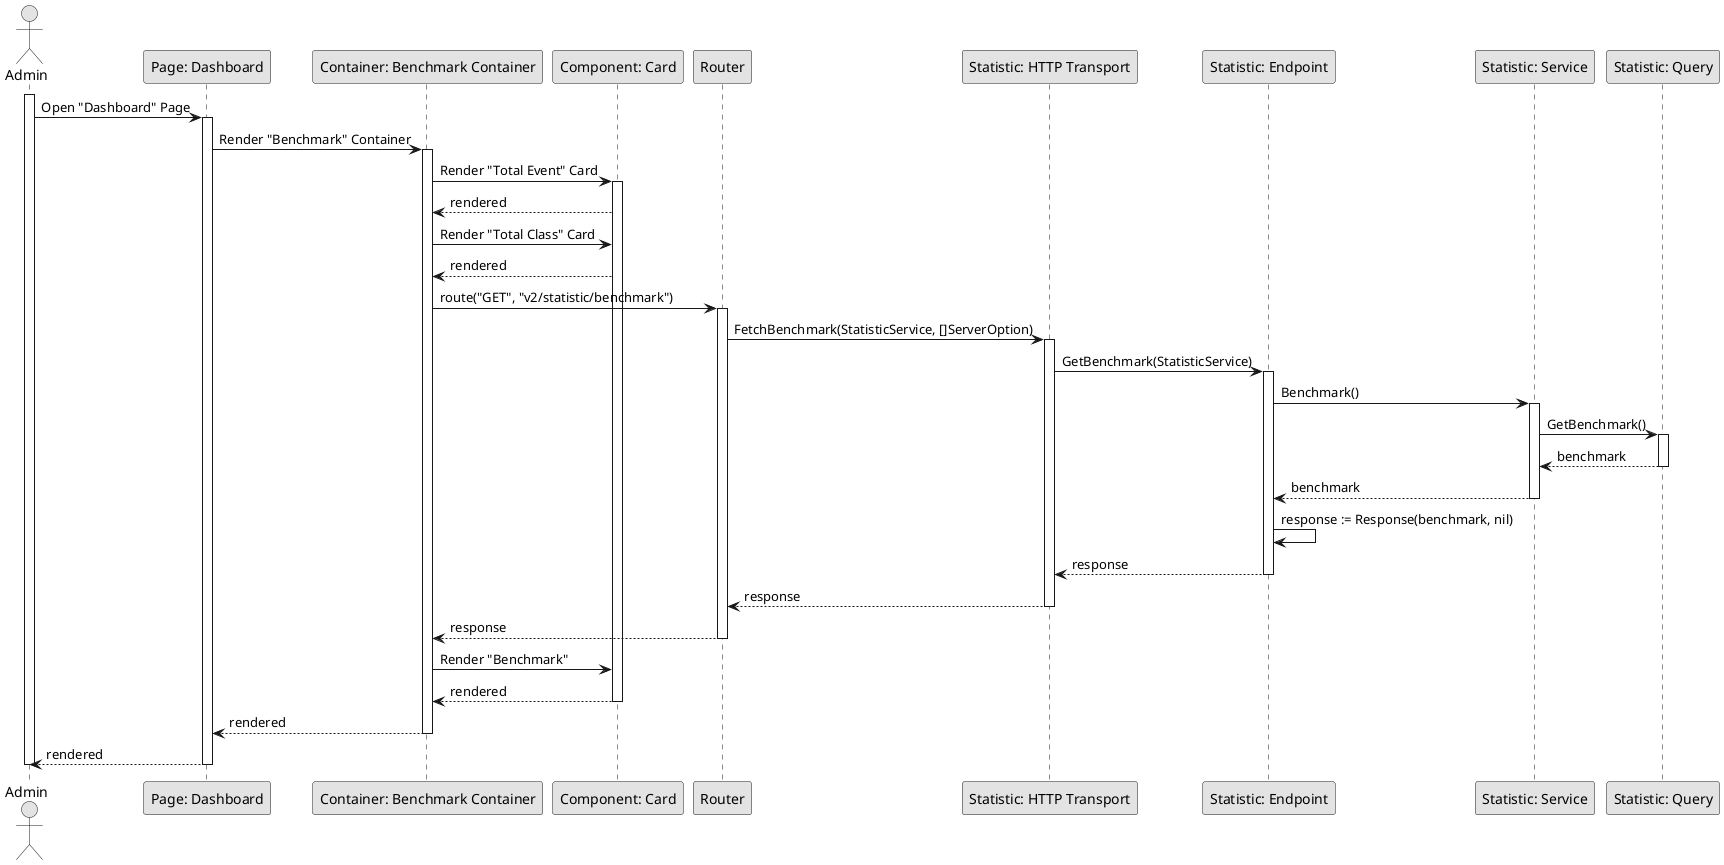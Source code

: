 @startuml GetBenchmark

skinparam Monochrome true
skinparam Shadowing false

actor Admin
participant "Page: Dashboard" as Dashboard
participant "Container: Benchmark Container" as BenchmarkContainer
participant "Component: Card" as Card
participant "Router" as Router
participant "Statistic: HTTP Transport" as StatisticHTTPTransport
participant "Statistic: Endpoint" as StatisticEndpoint
participant "Statistic: Service" as StatisticService
participant "Statistic: Query" as StatisticQuery

activate Admin

Admin->Dashboard: Open "Dashboard" Page
activate Dashboard
Dashboard->BenchmarkContainer: Render "Benchmark" Container
activate BenchmarkContainer
BenchmarkContainer->Card: Render "Total Event" Card
activate Card
Card-->BenchmarkContainer: rendered
BenchmarkContainer->Card: Render "Total Class" Card
Card-->BenchmarkContainer: rendered
BenchmarkContainer->Router: route("GET", "v2/statistic/benchmark")
activate Router
Router->StatisticHTTPTransport: FetchBenchmark(StatisticService, []ServerOption)
activate StatisticHTTPTransport
StatisticHTTPTransport->StatisticEndpoint: GetBenchmark(StatisticService)
activate StatisticEndpoint
StatisticEndpoint->StatisticService: Benchmark()
activate StatisticService
StatisticService->StatisticQuery: GetBenchmark()
activate StatisticQuery
StatisticQuery-->StatisticService: benchmark
deactivate StatisticQuery
StatisticService-->StatisticEndpoint: benchmark
deactivate StatisticService
StatisticEndpoint->StatisticEndpoint: response := Response(benchmark, nil)
StatisticEndpoint-->StatisticHTTPTransport: response
deactivate StatisticEndpoint
StatisticHTTPTransport-->Router: response
deactivate StatisticHTTPTransport
Router-->BenchmarkContainer: response
deactivate Router
BenchmarkContainer->Card: Render "Benchmark"
Card-->BenchmarkContainer: rendered
deactivate Card
BenchmarkContainer-->Dashboard: rendered
deactivate BenchmarkContainer
Dashboard-->Admin: rendered
deactivate Dashboard

deactivate Admin

@enduml